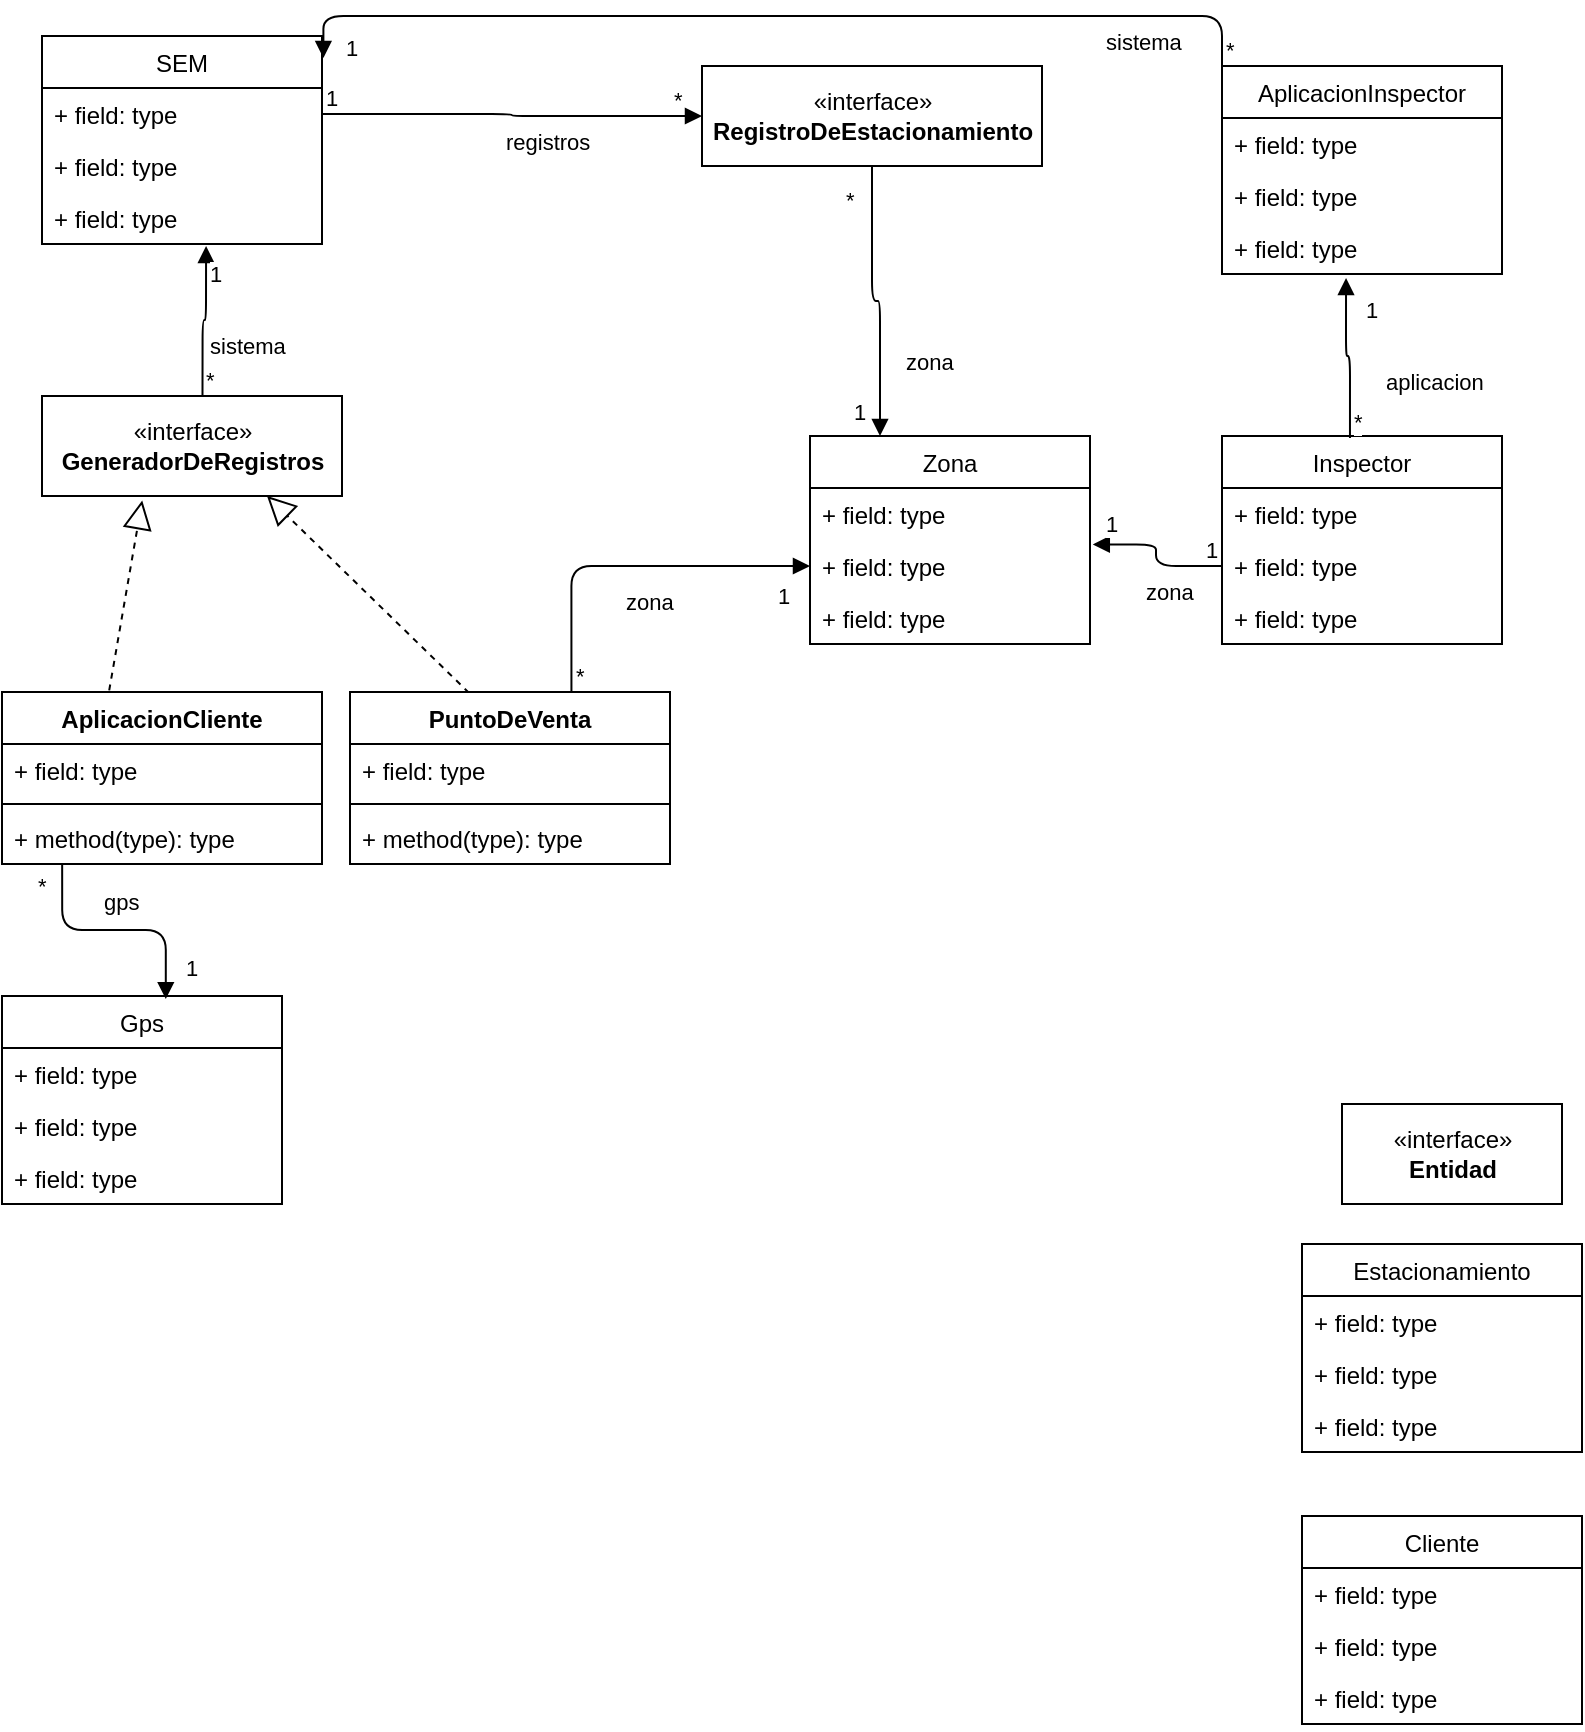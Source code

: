 <mxfile version="13.8.1" type="github">
  <diagram id="UriEQa8C2BqxbSiIbaLs" name="Page-1">
    <mxGraphModel dx="1014" dy="529" grid="1" gridSize="10" guides="1" tooltips="1" connect="1" arrows="1" fold="1" page="1" pageScale="1" pageWidth="827" pageHeight="1169" math="0" shadow="0">
      <root>
        <mxCell id="0" />
        <mxCell id="1" parent="0" />
        <mxCell id="NcA4P1eKTkoyZQPD7PHx-1" value="SEM" style="swimlane;fontStyle=0;childLayout=stackLayout;horizontal=1;startSize=26;fillColor=none;horizontalStack=0;resizeParent=1;resizeParentMax=0;resizeLast=0;collapsible=1;marginBottom=0;" parent="1" vertex="1">
          <mxGeometry x="30" y="45" width="140" height="104" as="geometry" />
        </mxCell>
        <mxCell id="NcA4P1eKTkoyZQPD7PHx-2" value="+ field: type" style="text;strokeColor=none;fillColor=none;align=left;verticalAlign=top;spacingLeft=4;spacingRight=4;overflow=hidden;rotatable=0;points=[[0,0.5],[1,0.5]];portConstraint=eastwest;" parent="NcA4P1eKTkoyZQPD7PHx-1" vertex="1">
          <mxGeometry y="26" width="140" height="26" as="geometry" />
        </mxCell>
        <mxCell id="NcA4P1eKTkoyZQPD7PHx-3" value="+ field: type" style="text;strokeColor=none;fillColor=none;align=left;verticalAlign=top;spacingLeft=4;spacingRight=4;overflow=hidden;rotatable=0;points=[[0,0.5],[1,0.5]];portConstraint=eastwest;" parent="NcA4P1eKTkoyZQPD7PHx-1" vertex="1">
          <mxGeometry y="52" width="140" height="26" as="geometry" />
        </mxCell>
        <mxCell id="NcA4P1eKTkoyZQPD7PHx-4" value="+ field: type" style="text;strokeColor=none;fillColor=none;align=left;verticalAlign=top;spacingLeft=4;spacingRight=4;overflow=hidden;rotatable=0;points=[[0,0.5],[1,0.5]];portConstraint=eastwest;" parent="NcA4P1eKTkoyZQPD7PHx-1" vertex="1">
          <mxGeometry y="78" width="140" height="26" as="geometry" />
        </mxCell>
        <mxCell id="VB39YqvQ5aaG4hXCd4-X-29" value="«interface»&lt;br&gt;&lt;b&gt;RegistroDeEstacionamiento&lt;/b&gt;" style="html=1;" parent="1" vertex="1">
          <mxGeometry x="360" y="60" width="170" height="50" as="geometry" />
        </mxCell>
        <mxCell id="VB39YqvQ5aaG4hXCd4-X-38" value="registros" style="endArrow=block;endFill=1;html=1;edgeStyle=orthogonalEdgeStyle;align=left;verticalAlign=top;entryX=0;entryY=0.5;entryDx=0;entryDy=0;exitX=1;exitY=0.5;exitDx=0;exitDy=0;" parent="1" source="NcA4P1eKTkoyZQPD7PHx-2" target="VB39YqvQ5aaG4hXCd4-X-29" edge="1">
          <mxGeometry x="0.005" y="-5" relative="1" as="geometry">
            <mxPoint x="190" y="85" as="sourcePoint" />
            <mxPoint x="350" y="85" as="targetPoint" />
            <mxPoint x="-5" y="-5" as="offset" />
          </mxGeometry>
        </mxCell>
        <mxCell id="VB39YqvQ5aaG4hXCd4-X-39" value="1" style="edgeLabel;resizable=0;html=1;align=left;verticalAlign=bottom;" parent="VB39YqvQ5aaG4hXCd4-X-38" connectable="0" vertex="1">
          <mxGeometry x="-1" relative="1" as="geometry" />
        </mxCell>
        <mxCell id="VB39YqvQ5aaG4hXCd4-X-40" value="*" style="edgeLabel;resizable=0;html=1;align=left;verticalAlign=bottom;" parent="1" connectable="0" vertex="1">
          <mxGeometry x="344" y="85" as="geometry" />
        </mxCell>
        <mxCell id="VB39YqvQ5aaG4hXCd4-X-41" value="«interface»&lt;br&gt;&lt;b&gt;GeneradorDeRegistros&lt;/b&gt;" style="html=1;" parent="1" vertex="1">
          <mxGeometry x="30" y="225" width="150" height="50" as="geometry" />
        </mxCell>
        <mxCell id="VB39YqvQ5aaG4hXCd4-X-42" value="sistema" style="endArrow=block;endFill=1;html=1;edgeStyle=orthogonalEdgeStyle;align=left;verticalAlign=top;exitX=0.535;exitY=0;exitDx=0;exitDy=0;exitPerimeter=0;entryX=0.586;entryY=1.038;entryDx=0;entryDy=0;entryPerimeter=0;" parent="1" source="VB39YqvQ5aaG4hXCd4-X-41" target="NcA4P1eKTkoyZQPD7PHx-4" edge="1">
          <mxGeometry x="0.035" relative="1" as="geometry">
            <mxPoint x="110" y="219" as="sourcePoint" />
            <mxPoint x="110" y="155" as="targetPoint" />
            <Array as="points" />
            <mxPoint as="offset" />
          </mxGeometry>
        </mxCell>
        <mxCell id="VB39YqvQ5aaG4hXCd4-X-43" value="*" style="edgeLabel;resizable=0;html=1;align=left;verticalAlign=bottom;" parent="VB39YqvQ5aaG4hXCd4-X-42" connectable="0" vertex="1">
          <mxGeometry x="-1" relative="1" as="geometry" />
        </mxCell>
        <mxCell id="VB39YqvQ5aaG4hXCd4-X-44" value="1" style="edgeLabel;resizable=0;html=1;align=left;verticalAlign=bottom;" parent="1" connectable="0" vertex="1">
          <mxGeometry x="120.25" y="245" as="geometry">
            <mxPoint x="-8" y="-73" as="offset" />
          </mxGeometry>
        </mxCell>
        <mxCell id="VB39YqvQ5aaG4hXCd4-X-56" value="" style="endArrow=block;dashed=1;endFill=0;endSize=12;html=1;entryX=0.75;entryY=1;entryDx=0;entryDy=0;exitX=0.372;exitY=0.005;exitDx=0;exitDy=0;exitPerimeter=0;" parent="1" source="VB39YqvQ5aaG4hXCd4-X-45" target="VB39YqvQ5aaG4hXCd4-X-41" edge="1">
          <mxGeometry width="160" relative="1" as="geometry">
            <mxPoint x="75" y="385" as="sourcePoint" />
            <mxPoint x="125" y="295" as="targetPoint" />
          </mxGeometry>
        </mxCell>
        <mxCell id="VB39YqvQ5aaG4hXCd4-X-57" value="" style="endArrow=block;dashed=1;endFill=0;endSize=12;html=1;exitX=0.335;exitY=-0.009;exitDx=0;exitDy=0;exitPerimeter=0;entryX=0.334;entryY=1.044;entryDx=0;entryDy=0;entryPerimeter=0;" parent="1" source="VB39YqvQ5aaG4hXCd4-X-49" target="VB39YqvQ5aaG4hXCd4-X-41" edge="1">
          <mxGeometry width="160" relative="1" as="geometry">
            <mxPoint x="230" y="365" as="sourcePoint" />
            <mxPoint x="150" y="275" as="targetPoint" />
          </mxGeometry>
        </mxCell>
        <mxCell id="VB39YqvQ5aaG4hXCd4-X-49" value="AplicacionCliente" style="swimlane;fontStyle=1;align=center;verticalAlign=top;childLayout=stackLayout;horizontal=1;startSize=26;horizontalStack=0;resizeParent=1;resizeParentMax=0;resizeLast=0;collapsible=1;marginBottom=0;" parent="1" vertex="1">
          <mxGeometry x="10" y="373" width="160" height="86" as="geometry" />
        </mxCell>
        <mxCell id="VB39YqvQ5aaG4hXCd4-X-50" value="+ field: type" style="text;strokeColor=none;fillColor=none;align=left;verticalAlign=top;spacingLeft=4;spacingRight=4;overflow=hidden;rotatable=0;points=[[0,0.5],[1,0.5]];portConstraint=eastwest;" parent="VB39YqvQ5aaG4hXCd4-X-49" vertex="1">
          <mxGeometry y="26" width="160" height="26" as="geometry" />
        </mxCell>
        <mxCell id="VB39YqvQ5aaG4hXCd4-X-51" value="" style="line;strokeWidth=1;fillColor=none;align=left;verticalAlign=middle;spacingTop=-1;spacingLeft=3;spacingRight=3;rotatable=0;labelPosition=right;points=[];portConstraint=eastwest;" parent="VB39YqvQ5aaG4hXCd4-X-49" vertex="1">
          <mxGeometry y="52" width="160" height="8" as="geometry" />
        </mxCell>
        <mxCell id="VB39YqvQ5aaG4hXCd4-X-52" value="+ method(type): type" style="text;strokeColor=none;fillColor=none;align=left;verticalAlign=top;spacingLeft=4;spacingRight=4;overflow=hidden;rotatable=0;points=[[0,0.5],[1,0.5]];portConstraint=eastwest;" parent="VB39YqvQ5aaG4hXCd4-X-49" vertex="1">
          <mxGeometry y="60" width="160" height="26" as="geometry" />
        </mxCell>
        <mxCell id="VB39YqvQ5aaG4hXCd4-X-45" value="PuntoDeVenta" style="swimlane;fontStyle=1;align=center;verticalAlign=top;childLayout=stackLayout;horizontal=1;startSize=26;horizontalStack=0;resizeParent=1;resizeParentMax=0;resizeLast=0;collapsible=1;marginBottom=0;" parent="1" vertex="1">
          <mxGeometry x="184" y="373" width="160" height="86" as="geometry" />
        </mxCell>
        <mxCell id="VB39YqvQ5aaG4hXCd4-X-46" value="+ field: type" style="text;strokeColor=none;fillColor=none;align=left;verticalAlign=top;spacingLeft=4;spacingRight=4;overflow=hidden;rotatable=0;points=[[0,0.5],[1,0.5]];portConstraint=eastwest;" parent="VB39YqvQ5aaG4hXCd4-X-45" vertex="1">
          <mxGeometry y="26" width="160" height="26" as="geometry" />
        </mxCell>
        <mxCell id="VB39YqvQ5aaG4hXCd4-X-47" value="" style="line;strokeWidth=1;fillColor=none;align=left;verticalAlign=middle;spacingTop=-1;spacingLeft=3;spacingRight=3;rotatable=0;labelPosition=right;points=[];portConstraint=eastwest;" parent="VB39YqvQ5aaG4hXCd4-X-45" vertex="1">
          <mxGeometry y="52" width="160" height="8" as="geometry" />
        </mxCell>
        <mxCell id="VB39YqvQ5aaG4hXCd4-X-48" value="+ method(type): type" style="text;strokeColor=none;fillColor=none;align=left;verticalAlign=top;spacingLeft=4;spacingRight=4;overflow=hidden;rotatable=0;points=[[0,0.5],[1,0.5]];portConstraint=eastwest;" parent="VB39YqvQ5aaG4hXCd4-X-45" vertex="1">
          <mxGeometry y="60" width="160" height="26" as="geometry" />
        </mxCell>
        <mxCell id="VB39YqvQ5aaG4hXCd4-X-58" value="Zona" style="swimlane;fontStyle=0;childLayout=stackLayout;horizontal=1;startSize=26;fillColor=none;horizontalStack=0;resizeParent=1;resizeParentMax=0;resizeLast=0;collapsible=1;marginBottom=0;" parent="1" vertex="1">
          <mxGeometry x="414" y="245" width="140" height="104" as="geometry" />
        </mxCell>
        <mxCell id="VB39YqvQ5aaG4hXCd4-X-59" value="+ field: type" style="text;strokeColor=none;fillColor=none;align=left;verticalAlign=top;spacingLeft=4;spacingRight=4;overflow=hidden;rotatable=0;points=[[0,0.5],[1,0.5]];portConstraint=eastwest;" parent="VB39YqvQ5aaG4hXCd4-X-58" vertex="1">
          <mxGeometry y="26" width="140" height="26" as="geometry" />
        </mxCell>
        <mxCell id="VB39YqvQ5aaG4hXCd4-X-60" value="+ field: type" style="text;strokeColor=none;fillColor=none;align=left;verticalAlign=top;spacingLeft=4;spacingRight=4;overflow=hidden;rotatable=0;points=[[0,0.5],[1,0.5]];portConstraint=eastwest;" parent="VB39YqvQ5aaG4hXCd4-X-58" vertex="1">
          <mxGeometry y="52" width="140" height="26" as="geometry" />
        </mxCell>
        <mxCell id="VB39YqvQ5aaG4hXCd4-X-61" value="+ field: type" style="text;strokeColor=none;fillColor=none;align=left;verticalAlign=top;spacingLeft=4;spacingRight=4;overflow=hidden;rotatable=0;points=[[0,0.5],[1,0.5]];portConstraint=eastwest;" parent="VB39YqvQ5aaG4hXCd4-X-58" vertex="1">
          <mxGeometry y="78" width="140" height="26" as="geometry" />
        </mxCell>
        <mxCell id="VB39YqvQ5aaG4hXCd4-X-62" value="Gps" style="swimlane;fontStyle=0;childLayout=stackLayout;horizontal=1;startSize=26;fillColor=none;horizontalStack=0;resizeParent=1;resizeParentMax=0;resizeLast=0;collapsible=1;marginBottom=0;" parent="1" vertex="1">
          <mxGeometry x="10" y="525" width="140" height="104" as="geometry" />
        </mxCell>
        <mxCell id="VB39YqvQ5aaG4hXCd4-X-63" value="+ field: type" style="text;strokeColor=none;fillColor=none;align=left;verticalAlign=top;spacingLeft=4;spacingRight=4;overflow=hidden;rotatable=0;points=[[0,0.5],[1,0.5]];portConstraint=eastwest;" parent="VB39YqvQ5aaG4hXCd4-X-62" vertex="1">
          <mxGeometry y="26" width="140" height="26" as="geometry" />
        </mxCell>
        <mxCell id="VB39YqvQ5aaG4hXCd4-X-64" value="+ field: type" style="text;strokeColor=none;fillColor=none;align=left;verticalAlign=top;spacingLeft=4;spacingRight=4;overflow=hidden;rotatable=0;points=[[0,0.5],[1,0.5]];portConstraint=eastwest;" parent="VB39YqvQ5aaG4hXCd4-X-62" vertex="1">
          <mxGeometry y="52" width="140" height="26" as="geometry" />
        </mxCell>
        <mxCell id="VB39YqvQ5aaG4hXCd4-X-65" value="+ field: type" style="text;strokeColor=none;fillColor=none;align=left;verticalAlign=top;spacingLeft=4;spacingRight=4;overflow=hidden;rotatable=0;points=[[0,0.5],[1,0.5]];portConstraint=eastwest;" parent="VB39YqvQ5aaG4hXCd4-X-62" vertex="1">
          <mxGeometry y="78" width="140" height="26" as="geometry" />
        </mxCell>
        <mxCell id="VB39YqvQ5aaG4hXCd4-X-67" value="gps" style="endArrow=block;endFill=1;html=1;edgeStyle=orthogonalEdgeStyle;align=left;verticalAlign=top;exitX=0.188;exitY=1.02;exitDx=0;exitDy=0;exitPerimeter=0;entryX=0.585;entryY=0.015;entryDx=0;entryDy=0;entryPerimeter=0;" parent="1" source="VB39YqvQ5aaG4hXCd4-X-52" target="VB39YqvQ5aaG4hXCd4-X-62" edge="1">
          <mxGeometry x="-0.118" y="27" relative="1" as="geometry">
            <mxPoint x="79" y="470" as="sourcePoint" />
            <mxPoint x="79" y="525" as="targetPoint" />
            <mxPoint x="-1" as="offset" />
          </mxGeometry>
        </mxCell>
        <mxCell id="VB39YqvQ5aaG4hXCd4-X-68" value="*" style="edgeLabel;resizable=0;html=1;align=left;verticalAlign=bottom;" parent="VB39YqvQ5aaG4hXCd4-X-67" connectable="0" vertex="1">
          <mxGeometry x="-1" relative="1" as="geometry">
            <mxPoint x="-14" y="19" as="offset" />
          </mxGeometry>
        </mxCell>
        <mxCell id="VB39YqvQ5aaG4hXCd4-X-69" value="1" style="edgeLabel;resizable=0;html=1;align=left;verticalAlign=bottom;" parent="1" connectable="0" vertex="1">
          <mxGeometry x="40.0" y="495" as="geometry">
            <mxPoint x="60" y="24" as="offset" />
          </mxGeometry>
        </mxCell>
        <mxCell id="VB39YqvQ5aaG4hXCd4-X-70" value="zona" style="endArrow=block;endFill=1;html=1;edgeStyle=orthogonalEdgeStyle;align=left;verticalAlign=top;exitX=0.692;exitY=0.005;exitDx=0;exitDy=0;exitPerimeter=0;" parent="1" source="VB39YqvQ5aaG4hXCd4-X-45" target="VB39YqvQ5aaG4hXCd4-X-60" edge="1">
          <mxGeometry x="-0.361" y="-25" relative="1" as="geometry">
            <mxPoint x="340" y="225" as="sourcePoint" />
            <mxPoint x="500" y="225" as="targetPoint" />
            <mxPoint as="offset" />
          </mxGeometry>
        </mxCell>
        <mxCell id="VB39YqvQ5aaG4hXCd4-X-71" value="*" style="edgeLabel;resizable=0;html=1;align=left;verticalAlign=bottom;" parent="VB39YqvQ5aaG4hXCd4-X-70" connectable="0" vertex="1">
          <mxGeometry x="-1" relative="1" as="geometry" />
        </mxCell>
        <mxCell id="VB39YqvQ5aaG4hXCd4-X-72" value="1" style="edgeLabel;resizable=0;html=1;align=left;verticalAlign=bottom;" parent="1" connectable="0" vertex="1">
          <mxGeometry x="304.72" y="383.43" as="geometry">
            <mxPoint x="91" y="-50" as="offset" />
          </mxGeometry>
        </mxCell>
        <mxCell id="VB39YqvQ5aaG4hXCd4-X-73" value="zona" style="endArrow=block;endFill=1;html=1;edgeStyle=orthogonalEdgeStyle;align=left;verticalAlign=top;exitX=0.5;exitY=1;exitDx=0;exitDy=0;entryX=0.25;entryY=0;entryDx=0;entryDy=0;" parent="1" source="VB39YqvQ5aaG4hXCd4-X-29" target="VB39YqvQ5aaG4hXCd4-X-58" edge="1">
          <mxGeometry x="0.281" y="11" relative="1" as="geometry">
            <mxPoint x="370" y="215" as="sourcePoint" />
            <mxPoint x="530" y="215" as="targetPoint" />
            <mxPoint as="offset" />
          </mxGeometry>
        </mxCell>
        <mxCell id="VB39YqvQ5aaG4hXCd4-X-74" value="*" style="edgeLabel;resizable=0;html=1;align=left;verticalAlign=bottom;" parent="VB39YqvQ5aaG4hXCd4-X-73" connectable="0" vertex="1">
          <mxGeometry x="-1" relative="1" as="geometry">
            <mxPoint x="-15" y="25" as="offset" />
          </mxGeometry>
        </mxCell>
        <mxCell id="VB39YqvQ5aaG4hXCd4-X-75" value="1" style="edgeLabel;resizable=0;html=1;align=left;verticalAlign=bottom;" parent="1" connectable="0" vertex="1">
          <mxGeometry x="440" y="145" as="geometry">
            <mxPoint x="-6" y="96" as="offset" />
          </mxGeometry>
        </mxCell>
        <mxCell id="VB39YqvQ5aaG4hXCd4-X-76" value="AplicacionInspector" style="swimlane;fontStyle=0;childLayout=stackLayout;horizontal=1;startSize=26;fillColor=none;horizontalStack=0;resizeParent=1;resizeParentMax=0;resizeLast=0;collapsible=1;marginBottom=0;" parent="1" vertex="1">
          <mxGeometry x="620" y="60" width="140" height="104" as="geometry" />
        </mxCell>
        <mxCell id="VB39YqvQ5aaG4hXCd4-X-77" value="+ field: type" style="text;strokeColor=none;fillColor=none;align=left;verticalAlign=top;spacingLeft=4;spacingRight=4;overflow=hidden;rotatable=0;points=[[0,0.5],[1,0.5]];portConstraint=eastwest;" parent="VB39YqvQ5aaG4hXCd4-X-76" vertex="1">
          <mxGeometry y="26" width="140" height="26" as="geometry" />
        </mxCell>
        <mxCell id="VB39YqvQ5aaG4hXCd4-X-78" value="+ field: type" style="text;strokeColor=none;fillColor=none;align=left;verticalAlign=top;spacingLeft=4;spacingRight=4;overflow=hidden;rotatable=0;points=[[0,0.5],[1,0.5]];portConstraint=eastwest;" parent="VB39YqvQ5aaG4hXCd4-X-76" vertex="1">
          <mxGeometry y="52" width="140" height="26" as="geometry" />
        </mxCell>
        <mxCell id="VB39YqvQ5aaG4hXCd4-X-79" value="+ field: type" style="text;strokeColor=none;fillColor=none;align=left;verticalAlign=top;spacingLeft=4;spacingRight=4;overflow=hidden;rotatable=0;points=[[0,0.5],[1,0.5]];portConstraint=eastwest;" parent="VB39YqvQ5aaG4hXCd4-X-76" vertex="1">
          <mxGeometry y="78" width="140" height="26" as="geometry" />
        </mxCell>
        <mxCell id="VB39YqvQ5aaG4hXCd4-X-5" value="Cliente" style="swimlane;fontStyle=0;childLayout=stackLayout;horizontal=1;startSize=26;fillColor=none;horizontalStack=0;resizeParent=1;resizeParentMax=0;resizeLast=0;collapsible=1;marginBottom=0;" parent="1" vertex="1">
          <mxGeometry x="660" y="785" width="140" height="104" as="geometry" />
        </mxCell>
        <mxCell id="VB39YqvQ5aaG4hXCd4-X-6" value="+ field: type" style="text;strokeColor=none;fillColor=none;align=left;verticalAlign=top;spacingLeft=4;spacingRight=4;overflow=hidden;rotatable=0;points=[[0,0.5],[1,0.5]];portConstraint=eastwest;" parent="VB39YqvQ5aaG4hXCd4-X-5" vertex="1">
          <mxGeometry y="26" width="140" height="26" as="geometry" />
        </mxCell>
        <mxCell id="VB39YqvQ5aaG4hXCd4-X-7" value="+ field: type" style="text;strokeColor=none;fillColor=none;align=left;verticalAlign=top;spacingLeft=4;spacingRight=4;overflow=hidden;rotatable=0;points=[[0,0.5],[1,0.5]];portConstraint=eastwest;" parent="VB39YqvQ5aaG4hXCd4-X-5" vertex="1">
          <mxGeometry y="52" width="140" height="26" as="geometry" />
        </mxCell>
        <mxCell id="VB39YqvQ5aaG4hXCd4-X-8" value="+ field: type" style="text;strokeColor=none;fillColor=none;align=left;verticalAlign=top;spacingLeft=4;spacingRight=4;overflow=hidden;rotatable=0;points=[[0,0.5],[1,0.5]];portConstraint=eastwest;" parent="VB39YqvQ5aaG4hXCd4-X-5" vertex="1">
          <mxGeometry y="78" width="140" height="26" as="geometry" />
        </mxCell>
        <mxCell id="VB39YqvQ5aaG4hXCd4-X-1" value="Estacionamiento" style="swimlane;fontStyle=0;childLayout=stackLayout;horizontal=1;startSize=26;fillColor=none;horizontalStack=0;resizeParent=1;resizeParentMax=0;resizeLast=0;collapsible=1;marginBottom=0;" parent="1" vertex="1">
          <mxGeometry x="660" y="649" width="140" height="104" as="geometry" />
        </mxCell>
        <mxCell id="VB39YqvQ5aaG4hXCd4-X-2" value="+ field: type" style="text;strokeColor=none;fillColor=none;align=left;verticalAlign=top;spacingLeft=4;spacingRight=4;overflow=hidden;rotatable=0;points=[[0,0.5],[1,0.5]];portConstraint=eastwest;" parent="VB39YqvQ5aaG4hXCd4-X-1" vertex="1">
          <mxGeometry y="26" width="140" height="26" as="geometry" />
        </mxCell>
        <mxCell id="VB39YqvQ5aaG4hXCd4-X-3" value="+ field: type" style="text;strokeColor=none;fillColor=none;align=left;verticalAlign=top;spacingLeft=4;spacingRight=4;overflow=hidden;rotatable=0;points=[[0,0.5],[1,0.5]];portConstraint=eastwest;" parent="VB39YqvQ5aaG4hXCd4-X-1" vertex="1">
          <mxGeometry y="52" width="140" height="26" as="geometry" />
        </mxCell>
        <mxCell id="VB39YqvQ5aaG4hXCd4-X-4" value="+ field: type" style="text;strokeColor=none;fillColor=none;align=left;verticalAlign=top;spacingLeft=4;spacingRight=4;overflow=hidden;rotatable=0;points=[[0,0.5],[1,0.5]];portConstraint=eastwest;" parent="VB39YqvQ5aaG4hXCd4-X-1" vertex="1">
          <mxGeometry y="78" width="140" height="26" as="geometry" />
        </mxCell>
        <mxCell id="VB39YqvQ5aaG4hXCd4-X-13" value="Inspector" style="swimlane;fontStyle=0;childLayout=stackLayout;horizontal=1;startSize=26;fillColor=none;horizontalStack=0;resizeParent=1;resizeParentMax=0;resizeLast=0;collapsible=1;marginBottom=0;" parent="1" vertex="1">
          <mxGeometry x="620" y="245" width="140" height="104" as="geometry" />
        </mxCell>
        <mxCell id="VB39YqvQ5aaG4hXCd4-X-14" value="+ field: type" style="text;strokeColor=none;fillColor=none;align=left;verticalAlign=top;spacingLeft=4;spacingRight=4;overflow=hidden;rotatable=0;points=[[0,0.5],[1,0.5]];portConstraint=eastwest;" parent="VB39YqvQ5aaG4hXCd4-X-13" vertex="1">
          <mxGeometry y="26" width="140" height="26" as="geometry" />
        </mxCell>
        <mxCell id="VB39YqvQ5aaG4hXCd4-X-15" value="+ field: type" style="text;strokeColor=none;fillColor=none;align=left;verticalAlign=top;spacingLeft=4;spacingRight=4;overflow=hidden;rotatable=0;points=[[0,0.5],[1,0.5]];portConstraint=eastwest;" parent="VB39YqvQ5aaG4hXCd4-X-13" vertex="1">
          <mxGeometry y="52" width="140" height="26" as="geometry" />
        </mxCell>
        <mxCell id="VB39YqvQ5aaG4hXCd4-X-16" value="+ field: type" style="text;strokeColor=none;fillColor=none;align=left;verticalAlign=top;spacingLeft=4;spacingRight=4;overflow=hidden;rotatable=0;points=[[0,0.5],[1,0.5]];portConstraint=eastwest;" parent="VB39YqvQ5aaG4hXCd4-X-13" vertex="1">
          <mxGeometry y="78" width="140" height="26" as="geometry" />
        </mxCell>
        <mxCell id="VB39YqvQ5aaG4hXCd4-X-80" value="sistema" style="endArrow=block;endFill=1;html=1;edgeStyle=orthogonalEdgeStyle;align=left;verticalAlign=top;entryX=1.005;entryY=0.106;entryDx=0;entryDy=0;entryPerimeter=0;exitX=0;exitY=0;exitDx=0;exitDy=0;" parent="1" source="VB39YqvQ5aaG4hXCd4-X-76" target="NcA4P1eKTkoyZQPD7PHx-1" edge="1">
          <mxGeometry x="-0.657" relative="1" as="geometry">
            <mxPoint x="370" y="245" as="sourcePoint" />
            <mxPoint x="530" y="245" as="targetPoint" />
            <Array as="points">
              <mxPoint x="620" y="35" />
              <mxPoint x="171" y="35" />
            </Array>
            <mxPoint as="offset" />
          </mxGeometry>
        </mxCell>
        <mxCell id="VB39YqvQ5aaG4hXCd4-X-81" value="*" style="edgeLabel;resizable=0;html=1;align=left;verticalAlign=bottom;" parent="VB39YqvQ5aaG4hXCd4-X-80" connectable="0" vertex="1">
          <mxGeometry x="-1" relative="1" as="geometry" />
        </mxCell>
        <mxCell id="VB39YqvQ5aaG4hXCd4-X-82" value="1" style="edgeLabel;resizable=0;html=1;align=left;verticalAlign=bottom;" parent="1" connectable="0" vertex="1">
          <mxGeometry x="610" y="70" as="geometry">
            <mxPoint x="-430" y="-11" as="offset" />
          </mxGeometry>
        </mxCell>
        <mxCell id="-4X8lpuKlx_NhxdMr4EA-1" value="aplicacion" style="endArrow=block;endFill=1;html=1;edgeStyle=orthogonalEdgeStyle;align=left;verticalAlign=top;entryX=0.443;entryY=1.077;entryDx=0;entryDy=0;entryPerimeter=0;exitX=0.457;exitY=0.01;exitDx=0;exitDy=0;exitPerimeter=0;" edge="1" parent="1" source="VB39YqvQ5aaG4hXCd4-X-13" target="VB39YqvQ5aaG4hXCd4-X-79">
          <mxGeometry x="0.001" y="-16" relative="1" as="geometry">
            <mxPoint x="330" y="190" as="sourcePoint" />
            <mxPoint x="490" y="190" as="targetPoint" />
            <Array as="points">
              <mxPoint x="684" y="205" />
              <mxPoint x="682" y="205" />
            </Array>
            <mxPoint x="16" y="16" as="offset" />
          </mxGeometry>
        </mxCell>
        <mxCell id="-4X8lpuKlx_NhxdMr4EA-2" value="*" style="edgeLabel;resizable=0;html=1;align=left;verticalAlign=bottom;" connectable="0" vertex="1" parent="-4X8lpuKlx_NhxdMr4EA-1">
          <mxGeometry x="-1" relative="1" as="geometry" />
        </mxCell>
        <mxCell id="-4X8lpuKlx_NhxdMr4EA-3" value="1" style="edgeLabel;resizable=0;html=1;align=left;verticalAlign=bottom;" connectable="0" vertex="1" parent="1">
          <mxGeometry x="690" y="190.0" as="geometry" />
        </mxCell>
        <mxCell id="-4X8lpuKlx_NhxdMr4EA-4" value="«interface»&lt;br&gt;&lt;b&gt;Entidad&lt;/b&gt;" style="html=1;" vertex="1" parent="1">
          <mxGeometry x="680" y="579" width="110" height="50" as="geometry" />
        </mxCell>
        <mxCell id="-4X8lpuKlx_NhxdMr4EA-5" value="zona" style="endArrow=block;endFill=1;html=1;edgeStyle=orthogonalEdgeStyle;align=left;verticalAlign=top;entryX=1.01;entryY=0.086;entryDx=0;entryDy=0;entryPerimeter=0;exitX=0;exitY=0.5;exitDx=0;exitDy=0;" edge="1" parent="1" source="VB39YqvQ5aaG4hXCd4-X-15" target="VB39YqvQ5aaG4hXCd4-X-60">
          <mxGeometry x="-0.125" y="7" relative="1" as="geometry">
            <mxPoint x="470" y="450" as="sourcePoint" />
            <mxPoint x="630" y="450" as="targetPoint" />
            <mxPoint as="offset" />
          </mxGeometry>
        </mxCell>
        <mxCell id="-4X8lpuKlx_NhxdMr4EA-6" value="1" style="edgeLabel;resizable=0;html=1;align=left;verticalAlign=bottom;" connectable="0" vertex="1" parent="-4X8lpuKlx_NhxdMr4EA-5">
          <mxGeometry x="-1" relative="1" as="geometry">
            <mxPoint x="-10" as="offset" />
          </mxGeometry>
        </mxCell>
        <mxCell id="-4X8lpuKlx_NhxdMr4EA-7" value="1" style="edgeLabel;resizable=0;html=1;align=left;verticalAlign=bottom;" connectable="0" vertex="1" parent="1">
          <mxGeometry x="560" y="297" as="geometry" />
        </mxCell>
      </root>
    </mxGraphModel>
  </diagram>
</mxfile>
